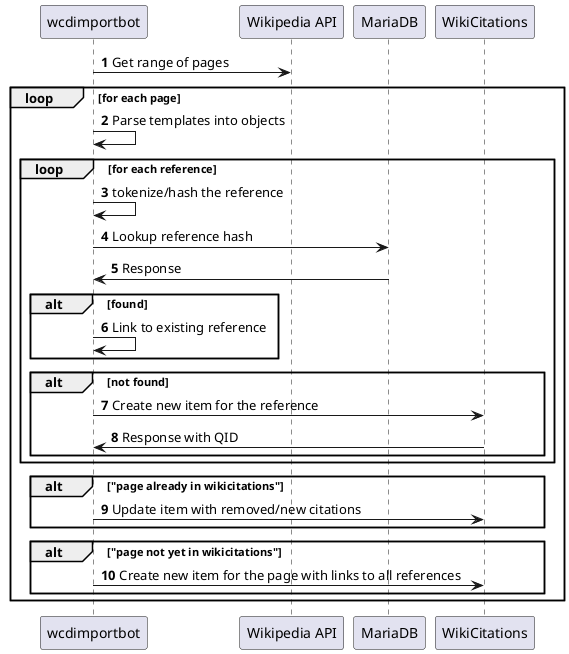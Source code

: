 @startuml
'https://plantuml.com/sequence-diagram

autonumber
wcdimportbot -> "Wikipedia API": Get range of pages
loop for each page
    wcdimportbot -> wcdimportbot: Parse templates into objects
    loop for each reference
        wcdimportbot -> wcdimportbot: tokenize/hash the reference
        wcdimportbot -> MariaDB: Lookup reference hash
        MariaDB -> wcdimportbot: Response
        alt found
            wcdimportbot -> wcdimportbot: Link to existing reference
        end
        alt not found
            wcdimportbot -> WikiCitations: Create new item for the reference
            WikiCitations -> wcdimportbot: Response with QID
        end
    end
    alt "page already in wikicitations"
        wcdimportbot -> WikiCitations: Update item with removed/new citations
    end
    alt "page not yet in wikicitations"
    wcdimportbot -> WikiCitations: Create new item for the page with links to all references
    end
end
@enduml